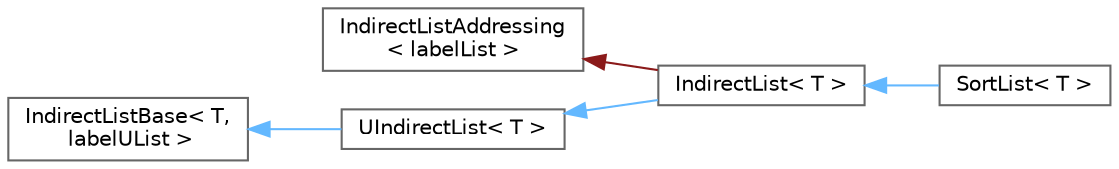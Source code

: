 digraph "Graphical Class Hierarchy"
{
 // LATEX_PDF_SIZE
  bgcolor="transparent";
  edge [fontname=Helvetica,fontsize=10,labelfontname=Helvetica,labelfontsize=10];
  node [fontname=Helvetica,fontsize=10,shape=box,height=0.2,width=0.4];
  rankdir="LR";
  Node0 [id="Node000000",label="IndirectListAddressing\l\< labelList \>",height=0.2,width=0.4,color="grey40", fillcolor="white", style="filled",URL="$classFoam_1_1IndirectListAddressing.html",tooltip=" "];
  Node0 -> Node1 [id="edge4823_Node000000_Node000001",dir="back",color="firebrick4",style="solid",tooltip=" "];
  Node1 [id="Node000001",label="IndirectList\< T \>",height=0.2,width=0.4,color="grey40", fillcolor="white", style="filled",URL="$classFoam_1_1IndirectList.html",tooltip="A List with indirect addressing."];
  Node1 -> Node2 [id="edge4824_Node000001_Node000002",dir="back",color="steelblue1",style="solid",tooltip=" "];
  Node2 [id="Node000002",label="SortList\< T \>",height=0.2,width=0.4,color="grey40", fillcolor="white", style="filled",URL="$classFoam_1_1SortList.html",tooltip="An indirect list with addressing based on sorting. The list is sorted upon construction or when expli..."];
  Node4 [id="Node000004",label="IndirectListBase\< T,\l labelUList \>",height=0.2,width=0.4,color="grey40", fillcolor="white", style="filled",URL="$classFoam_1_1IndirectListBase.html",tooltip=" "];
  Node4 -> Node3 [id="edge4825_Node000004_Node000003",dir="back",color="steelblue1",style="solid",tooltip=" "];
  Node3 [id="Node000003",label="UIndirectList\< T \>",height=0.2,width=0.4,color="grey40", fillcolor="white", style="filled",URL="$classFoam_1_1UIndirectList.html",tooltip="A List with indirect addressing. Like IndirectList but does not store addressing."];
  Node3 -> Node1 [id="edge4826_Node000003_Node000001",dir="back",color="steelblue1",style="solid",tooltip=" "];
}
